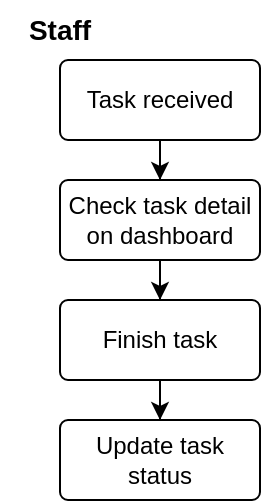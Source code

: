 <mxfile version="24.0.1" type="google">
  <diagram name="Page-1" id="LxUhvO7dlj-crzZ4T2Dn">
    <mxGraphModel grid="1" page="1" gridSize="10" guides="1" tooltips="1" connect="1" arrows="1" fold="1" pageScale="1" pageWidth="1169" pageHeight="827" math="0" shadow="0">
      <root>
        <mxCell id="0" />
        <mxCell id="1" parent="0" />
        <mxCell id="vqLfiR0zEpWV_cxNWXOm-1" style="edgeStyle=orthogonalEdgeStyle;rounded=0;orthogonalLoop=1;jettySize=auto;html=1;exitX=0.5;exitY=1;exitDx=0;exitDy=0;" edge="1" parent="1" source="vqLfiR0zEpWV_cxNWXOm-2" target="vqLfiR0zEpWV_cxNWXOm-4">
          <mxGeometry relative="1" as="geometry" />
        </mxCell>
        <mxCell id="vqLfiR0zEpWV_cxNWXOm-2" value="Task received" style="rounded=1;arcSize=10;whiteSpace=wrap;html=1;align=center;" vertex="1" parent="1">
          <mxGeometry x="460" y="174" width="100" height="40" as="geometry" />
        </mxCell>
        <mxCell id="vqLfiR0zEpWV_cxNWXOm-3" style="edgeStyle=orthogonalEdgeStyle;rounded=0;orthogonalLoop=1;jettySize=auto;html=1;" edge="1" parent="1" source="vqLfiR0zEpWV_cxNWXOm-4" target="vqLfiR0zEpWV_cxNWXOm-6">
          <mxGeometry relative="1" as="geometry" />
        </mxCell>
        <mxCell id="vqLfiR0zEpWV_cxNWXOm-4" value="Check task detail on dashboard" style="rounded=1;arcSize=10;whiteSpace=wrap;html=1;align=center;" vertex="1" parent="1">
          <mxGeometry x="460" y="234" width="100" height="40" as="geometry" />
        </mxCell>
        <mxCell id="vqLfiR0zEpWV_cxNWXOm-5" style="edgeStyle=orthogonalEdgeStyle;rounded=0;orthogonalLoop=1;jettySize=auto;html=1;exitX=0.5;exitY=1;exitDx=0;exitDy=0;" edge="1" parent="1" source="vqLfiR0zEpWV_cxNWXOm-6" target="vqLfiR0zEpWV_cxNWXOm-7">
          <mxGeometry relative="1" as="geometry" />
        </mxCell>
        <mxCell id="vqLfiR0zEpWV_cxNWXOm-6" value="Finish task" style="rounded=1;arcSize=10;whiteSpace=wrap;html=1;align=center;" vertex="1" parent="1">
          <mxGeometry x="460" y="294" width="100" height="40" as="geometry" />
        </mxCell>
        <mxCell id="vqLfiR0zEpWV_cxNWXOm-7" value="Update task status" style="rounded=1;arcSize=10;whiteSpace=wrap;html=1;align=center;" vertex="1" parent="1">
          <mxGeometry x="460" y="354" width="100" height="40" as="geometry" />
        </mxCell>
        <mxCell id="vqLfiR0zEpWV_cxNWXOm-9" value="&lt;font style=&quot;font-size: 14px;&quot;&gt;&lt;b&gt;Staff&lt;/b&gt;&lt;/font&gt;" style="text;html=1;align=center;verticalAlign=middle;whiteSpace=wrap;rounded=0;" vertex="1" parent="1">
          <mxGeometry x="430" y="144" width="60" height="30" as="geometry" />
        </mxCell>
      </root>
    </mxGraphModel>
  </diagram>
</mxfile>
